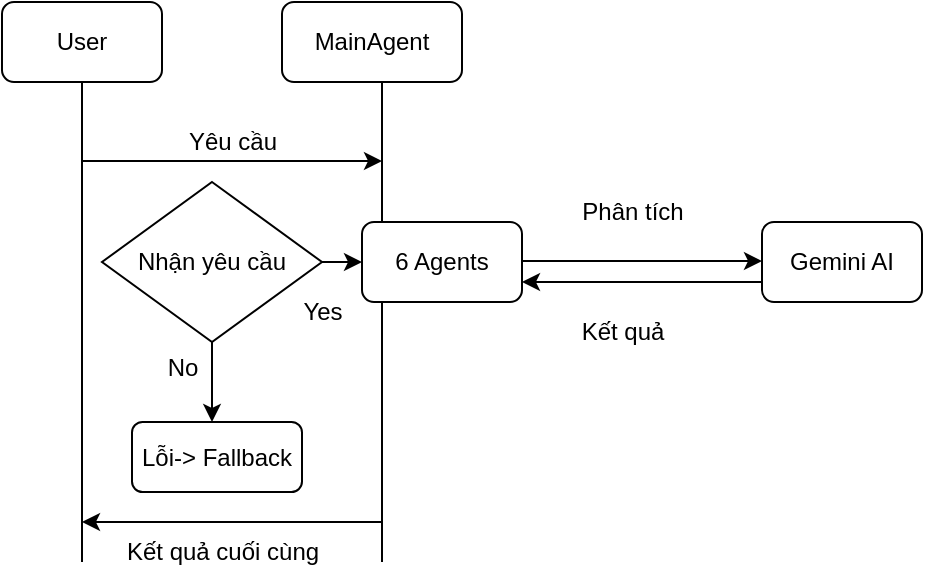 <mxfile version="28.1.2">
  <diagram name="Page-1" id="rXGfT5nDpvDvlmMutHHX">
    <mxGraphModel dx="501" dy="661" grid="1" gridSize="10" guides="1" tooltips="1" connect="1" arrows="1" fold="1" page="1" pageScale="1" pageWidth="850" pageHeight="1100" math="0" shadow="0">
      <root>
        <mxCell id="0" />
        <mxCell id="1" parent="0" />
        <mxCell id="FHDBvLHbExtVKVbHZtt8-1" value="User" style="rounded=1;whiteSpace=wrap;html=1;" vertex="1" parent="1">
          <mxGeometry x="130" y="160" width="80" height="40" as="geometry" />
        </mxCell>
        <mxCell id="FHDBvLHbExtVKVbHZtt8-3" value="MainAgent" style="rounded=1;whiteSpace=wrap;html=1;" vertex="1" parent="1">
          <mxGeometry x="270" y="160" width="90" height="40" as="geometry" />
        </mxCell>
        <mxCell id="FHDBvLHbExtVKVbHZtt8-4" value="" style="endArrow=none;html=1;rounded=0;" edge="1" parent="1">
          <mxGeometry width="50" height="50" relative="1" as="geometry">
            <mxPoint x="170" y="440" as="sourcePoint" />
            <mxPoint x="170" y="200" as="targetPoint" />
          </mxGeometry>
        </mxCell>
        <mxCell id="FHDBvLHbExtVKVbHZtt8-5" value="" style="endArrow=none;html=1;rounded=0;" edge="1" parent="1">
          <mxGeometry width="50" height="50" relative="1" as="geometry">
            <mxPoint x="320" y="440" as="sourcePoint" />
            <mxPoint x="320" y="200" as="targetPoint" />
          </mxGeometry>
        </mxCell>
        <mxCell id="FHDBvLHbExtVKVbHZtt8-6" value="" style="endArrow=classic;html=1;rounded=0;" edge="1" parent="1">
          <mxGeometry width="50" height="50" relative="1" as="geometry">
            <mxPoint x="170" y="239.5" as="sourcePoint" />
            <mxPoint x="320" y="239.5" as="targetPoint" />
          </mxGeometry>
        </mxCell>
        <mxCell id="FHDBvLHbExtVKVbHZtt8-7" value="Yêu cầu" style="text;html=1;align=center;verticalAlign=middle;resizable=0;points=[];autosize=1;strokeColor=none;fillColor=none;" vertex="1" parent="1">
          <mxGeometry x="210" y="215" width="70" height="30" as="geometry" />
        </mxCell>
        <mxCell id="FHDBvLHbExtVKVbHZtt8-8" value="6 Agents" style="rounded=1;whiteSpace=wrap;html=1;" vertex="1" parent="1">
          <mxGeometry x="310" y="270" width="80" height="40" as="geometry" />
        </mxCell>
        <mxCell id="FHDBvLHbExtVKVbHZtt8-9" value="Nhận yêu cầu" style="rhombus;whiteSpace=wrap;html=1;" vertex="1" parent="1">
          <mxGeometry x="180" y="250" width="110" height="80" as="geometry" />
        </mxCell>
        <mxCell id="FHDBvLHbExtVKVbHZtt8-10" value="" style="endArrow=classic;html=1;rounded=0;" edge="1" parent="1">
          <mxGeometry width="50" height="50" relative="1" as="geometry">
            <mxPoint x="390" y="289.5" as="sourcePoint" />
            <mxPoint x="510" y="289.5" as="targetPoint" />
          </mxGeometry>
        </mxCell>
        <mxCell id="FHDBvLHbExtVKVbHZtt8-13" value="" style="endArrow=classic;html=1;rounded=0;" edge="1" parent="1">
          <mxGeometry width="50" height="50" relative="1" as="geometry">
            <mxPoint x="510" y="300" as="sourcePoint" />
            <mxPoint x="390" y="300" as="targetPoint" />
          </mxGeometry>
        </mxCell>
        <mxCell id="FHDBvLHbExtVKVbHZtt8-14" value="Phân tích" style="text;html=1;align=center;verticalAlign=middle;resizable=0;points=[];autosize=1;strokeColor=none;fillColor=none;" vertex="1" parent="1">
          <mxGeometry x="410" y="250" width="70" height="30" as="geometry" />
        </mxCell>
        <mxCell id="FHDBvLHbExtVKVbHZtt8-18" value="" style="endArrow=classic;html=1;rounded=0;entryX=0;entryY=0.5;entryDx=0;entryDy=0;" edge="1" parent="1" target="FHDBvLHbExtVKVbHZtt8-8">
          <mxGeometry width="50" height="50" relative="1" as="geometry">
            <mxPoint x="290" y="290" as="sourcePoint" />
            <mxPoint x="340" y="240" as="targetPoint" />
          </mxGeometry>
        </mxCell>
        <mxCell id="FHDBvLHbExtVKVbHZtt8-19" value="Yes" style="text;html=1;align=center;verticalAlign=middle;resizable=0;points=[];autosize=1;strokeColor=none;fillColor=none;" vertex="1" parent="1">
          <mxGeometry x="270" y="300" width="40" height="30" as="geometry" />
        </mxCell>
        <mxCell id="FHDBvLHbExtVKVbHZtt8-20" value="Lỗi-&amp;gt; Fallback" style="rounded=1;whiteSpace=wrap;html=1;" vertex="1" parent="1">
          <mxGeometry x="195" y="370" width="85" height="35" as="geometry" />
        </mxCell>
        <mxCell id="FHDBvLHbExtVKVbHZtt8-21" value="" style="endArrow=classic;html=1;rounded=0;exitX=0.5;exitY=1;exitDx=0;exitDy=0;" edge="1" parent="1" source="FHDBvLHbExtVKVbHZtt8-9">
          <mxGeometry width="50" height="50" relative="1" as="geometry">
            <mxPoint x="240" y="330" as="sourcePoint" />
            <mxPoint x="235" y="370" as="targetPoint" />
          </mxGeometry>
        </mxCell>
        <mxCell id="FHDBvLHbExtVKVbHZtt8-23" value="No&lt;div&gt;&lt;br&gt;&lt;/div&gt;" style="text;html=1;align=center;verticalAlign=middle;resizable=0;points=[];autosize=1;strokeColor=none;fillColor=none;" vertex="1" parent="1">
          <mxGeometry x="200" y="330" width="40" height="40" as="geometry" />
        </mxCell>
        <mxCell id="FHDBvLHbExtVKVbHZtt8-24" value="Kết quả" style="text;html=1;align=center;verticalAlign=middle;resizable=0;points=[];autosize=1;strokeColor=none;fillColor=none;" vertex="1" parent="1">
          <mxGeometry x="410" y="310" width="60" height="30" as="geometry" />
        </mxCell>
        <mxCell id="FHDBvLHbExtVKVbHZtt8-25" value="Gemini AI" style="rounded=1;whiteSpace=wrap;html=1;" vertex="1" parent="1">
          <mxGeometry x="510" y="270" width="80" height="40" as="geometry" />
        </mxCell>
        <mxCell id="FHDBvLHbExtVKVbHZtt8-26" value="" style="endArrow=classic;html=1;rounded=0;" edge="1" parent="1">
          <mxGeometry width="50" height="50" relative="1" as="geometry">
            <mxPoint x="320" y="420" as="sourcePoint" />
            <mxPoint x="170" y="420" as="targetPoint" />
          </mxGeometry>
        </mxCell>
        <mxCell id="FHDBvLHbExtVKVbHZtt8-27" value="Kết quả cuối cùng" style="text;html=1;align=center;verticalAlign=middle;resizable=0;points=[];autosize=1;strokeColor=none;fillColor=none;" vertex="1" parent="1">
          <mxGeometry x="180" y="420" width="120" height="30" as="geometry" />
        </mxCell>
      </root>
    </mxGraphModel>
  </diagram>
</mxfile>
